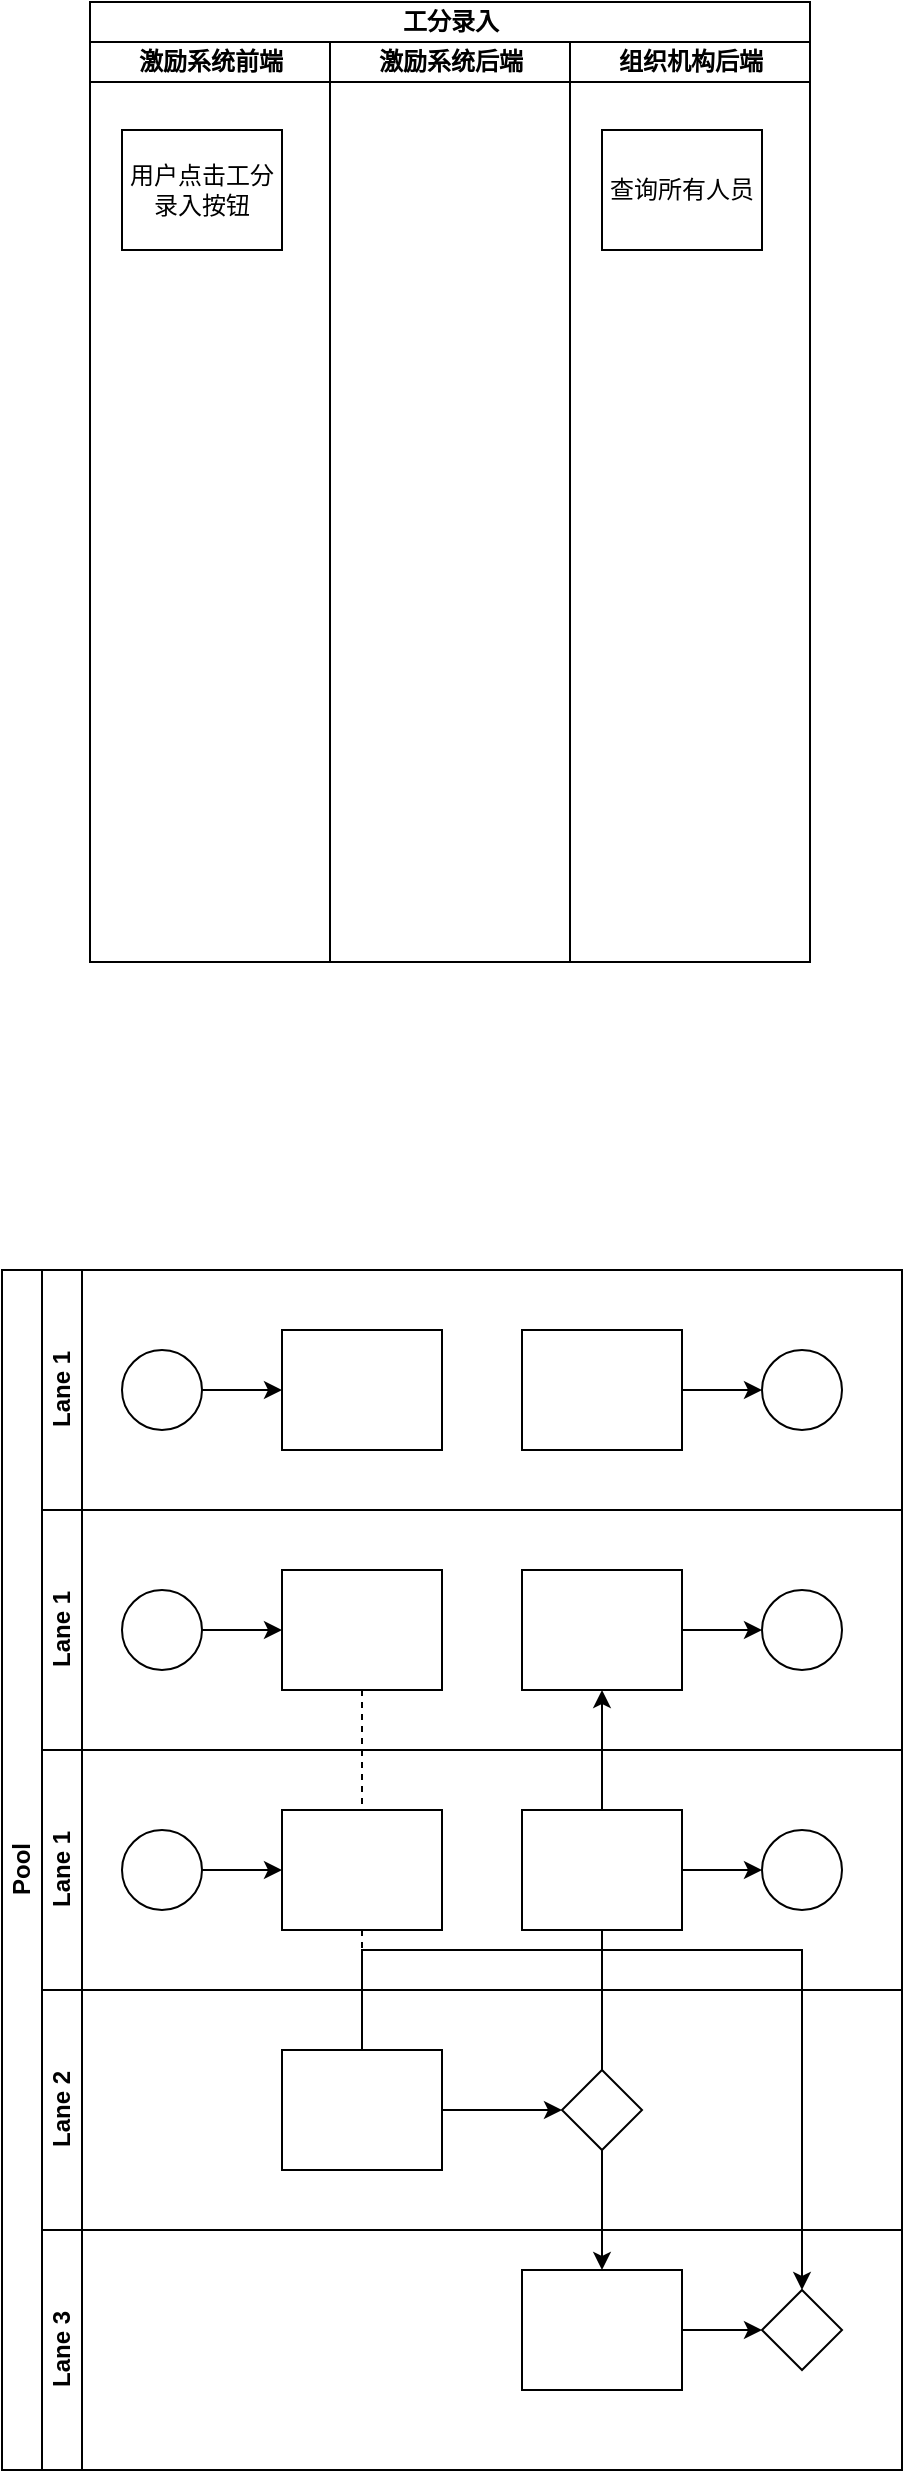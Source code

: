 <mxfile version="14.4.2" type="github">
  <diagram id="prtHgNgQTEPvFCAcTncT" name="Page-1">
    <mxGraphModel dx="1422" dy="1875" grid="1" gridSize="10" guides="1" tooltips="1" connect="1" arrows="1" fold="1" page="1" pageScale="1" pageWidth="827" pageHeight="1169" math="0" shadow="0">
      <root>
        <mxCell id="0" />
        <mxCell id="1" parent="0" />
        <mxCell id="dNxyNK7c78bLwvsdeMH5-19" value="Pool" style="swimlane;html=1;childLayout=stackLayout;resizeParent=1;resizeParentMax=0;horizontal=0;startSize=20;horizontalStack=0;direction=east;" parent="1" vertex="1">
          <mxGeometry x="190" y="50" width="450" height="600" as="geometry" />
        </mxCell>
        <mxCell id="dNxyNK7c78bLwvsdeMH5-27" value="" style="edgeStyle=orthogonalEdgeStyle;rounded=0;orthogonalLoop=1;jettySize=auto;html=1;dashed=1;endArrow=none;endFill=0;" parent="dNxyNK7c78bLwvsdeMH5-19" source="dNxyNK7c78bLwvsdeMH5-24" target="dNxyNK7c78bLwvsdeMH5-26" edge="1">
          <mxGeometry relative="1" as="geometry" />
        </mxCell>
        <mxCell id="dNxyNK7c78bLwvsdeMH5-31" style="edgeStyle=orthogonalEdgeStyle;rounded=0;orthogonalLoop=1;jettySize=auto;html=1;endArrow=classic;endFill=1;" parent="dNxyNK7c78bLwvsdeMH5-19" source="dNxyNK7c78bLwvsdeMH5-28" target="dNxyNK7c78bLwvsdeMH5-30" edge="1">
          <mxGeometry relative="1" as="geometry" />
        </mxCell>
        <mxCell id="dNxyNK7c78bLwvsdeMH5-35" style="edgeStyle=orthogonalEdgeStyle;rounded=0;orthogonalLoop=1;jettySize=auto;html=1;endArrow=classic;endFill=1;" parent="dNxyNK7c78bLwvsdeMH5-19" source="dNxyNK7c78bLwvsdeMH5-28" target="dNxyNK7c78bLwvsdeMH5-34" edge="1">
          <mxGeometry relative="1" as="geometry" />
        </mxCell>
        <mxCell id="dNxyNK7c78bLwvsdeMH5-38" style="edgeStyle=orthogonalEdgeStyle;rounded=0;orthogonalLoop=1;jettySize=auto;html=1;endArrow=classic;endFill=1;" parent="dNxyNK7c78bLwvsdeMH5-19" source="dNxyNK7c78bLwvsdeMH5-26" target="dNxyNK7c78bLwvsdeMH5-36" edge="1">
          <mxGeometry relative="1" as="geometry">
            <Array as="points">
              <mxPoint x="180" y="340" />
              <mxPoint x="400" y="340" />
            </Array>
          </mxGeometry>
        </mxCell>
        <mxCell id="nZk0RS3VTi37WjkvXvWl-8" value="Lane 1" style="swimlane;html=1;startSize=20;horizontal=0;" vertex="1" parent="dNxyNK7c78bLwvsdeMH5-19">
          <mxGeometry x="20" width="430" height="120" as="geometry" />
        </mxCell>
        <mxCell id="nZk0RS3VTi37WjkvXvWl-9" value="" style="edgeStyle=orthogonalEdgeStyle;rounded=0;orthogonalLoop=1;jettySize=auto;html=1;" edge="1" parent="nZk0RS3VTi37WjkvXvWl-8" source="nZk0RS3VTi37WjkvXvWl-10" target="nZk0RS3VTi37WjkvXvWl-11">
          <mxGeometry relative="1" as="geometry" />
        </mxCell>
        <mxCell id="nZk0RS3VTi37WjkvXvWl-10" value="" style="ellipse;whiteSpace=wrap;html=1;" vertex="1" parent="nZk0RS3VTi37WjkvXvWl-8">
          <mxGeometry x="40" y="40" width="40" height="40" as="geometry" />
        </mxCell>
        <mxCell id="nZk0RS3VTi37WjkvXvWl-11" value="" style="rounded=0;whiteSpace=wrap;html=1;fontFamily=Helvetica;fontSize=12;fontColor=#000000;align=center;" vertex="1" parent="nZk0RS3VTi37WjkvXvWl-8">
          <mxGeometry x="120" y="30" width="80" height="60" as="geometry" />
        </mxCell>
        <mxCell id="nZk0RS3VTi37WjkvXvWl-12" value="" style="edgeStyle=orthogonalEdgeStyle;rounded=0;orthogonalLoop=1;jettySize=auto;html=1;endArrow=classic;endFill=1;" edge="1" parent="nZk0RS3VTi37WjkvXvWl-8" source="nZk0RS3VTi37WjkvXvWl-13" target="nZk0RS3VTi37WjkvXvWl-14">
          <mxGeometry relative="1" as="geometry" />
        </mxCell>
        <mxCell id="nZk0RS3VTi37WjkvXvWl-13" value="" style="rounded=0;whiteSpace=wrap;html=1;fontFamily=Helvetica;fontSize=12;fontColor=#000000;align=center;" vertex="1" parent="nZk0RS3VTi37WjkvXvWl-8">
          <mxGeometry x="240" y="30" width="80" height="60" as="geometry" />
        </mxCell>
        <mxCell id="nZk0RS3VTi37WjkvXvWl-14" value="" style="ellipse;whiteSpace=wrap;html=1;" vertex="1" parent="nZk0RS3VTi37WjkvXvWl-8">
          <mxGeometry x="360" y="40" width="40" height="40" as="geometry" />
        </mxCell>
        <mxCell id="dNxyNK7c78bLwvsdeMH5-20" value="Lane 1" style="swimlane;html=1;startSize=20;horizontal=0;" parent="dNxyNK7c78bLwvsdeMH5-19" vertex="1">
          <mxGeometry x="20" y="120" width="430" height="120" as="geometry" />
        </mxCell>
        <mxCell id="dNxyNK7c78bLwvsdeMH5-25" value="" style="edgeStyle=orthogonalEdgeStyle;rounded=0;orthogonalLoop=1;jettySize=auto;html=1;" parent="dNxyNK7c78bLwvsdeMH5-20" source="dNxyNK7c78bLwvsdeMH5-23" target="dNxyNK7c78bLwvsdeMH5-24" edge="1">
          <mxGeometry relative="1" as="geometry" />
        </mxCell>
        <mxCell id="dNxyNK7c78bLwvsdeMH5-23" value="" style="ellipse;whiteSpace=wrap;html=1;" parent="dNxyNK7c78bLwvsdeMH5-20" vertex="1">
          <mxGeometry x="40" y="40" width="40" height="40" as="geometry" />
        </mxCell>
        <mxCell id="dNxyNK7c78bLwvsdeMH5-24" value="" style="rounded=0;whiteSpace=wrap;html=1;fontFamily=Helvetica;fontSize=12;fontColor=#000000;align=center;" parent="dNxyNK7c78bLwvsdeMH5-20" vertex="1">
          <mxGeometry x="120" y="30" width="80" height="60" as="geometry" />
        </mxCell>
        <mxCell id="dNxyNK7c78bLwvsdeMH5-33" value="" style="edgeStyle=orthogonalEdgeStyle;rounded=0;orthogonalLoop=1;jettySize=auto;html=1;endArrow=classic;endFill=1;" parent="dNxyNK7c78bLwvsdeMH5-20" source="dNxyNK7c78bLwvsdeMH5-30" target="dNxyNK7c78bLwvsdeMH5-32" edge="1">
          <mxGeometry relative="1" as="geometry" />
        </mxCell>
        <mxCell id="dNxyNK7c78bLwvsdeMH5-30" value="" style="rounded=0;whiteSpace=wrap;html=1;fontFamily=Helvetica;fontSize=12;fontColor=#000000;align=center;" parent="dNxyNK7c78bLwvsdeMH5-20" vertex="1">
          <mxGeometry x="240" y="30" width="80" height="60" as="geometry" />
        </mxCell>
        <mxCell id="dNxyNK7c78bLwvsdeMH5-32" value="" style="ellipse;whiteSpace=wrap;html=1;" parent="dNxyNK7c78bLwvsdeMH5-20" vertex="1">
          <mxGeometry x="360" y="40" width="40" height="40" as="geometry" />
        </mxCell>
        <mxCell id="nZk0RS3VTi37WjkvXvWl-1" value="Lane 1" style="swimlane;html=1;startSize=20;horizontal=0;" vertex="1" parent="dNxyNK7c78bLwvsdeMH5-19">
          <mxGeometry x="20" y="240" width="430" height="120" as="geometry" />
        </mxCell>
        <mxCell id="nZk0RS3VTi37WjkvXvWl-2" value="" style="edgeStyle=orthogonalEdgeStyle;rounded=0;orthogonalLoop=1;jettySize=auto;html=1;" edge="1" parent="nZk0RS3VTi37WjkvXvWl-1" source="nZk0RS3VTi37WjkvXvWl-3" target="nZk0RS3VTi37WjkvXvWl-4">
          <mxGeometry relative="1" as="geometry" />
        </mxCell>
        <mxCell id="nZk0RS3VTi37WjkvXvWl-3" value="" style="ellipse;whiteSpace=wrap;html=1;" vertex="1" parent="nZk0RS3VTi37WjkvXvWl-1">
          <mxGeometry x="40" y="40" width="40" height="40" as="geometry" />
        </mxCell>
        <mxCell id="nZk0RS3VTi37WjkvXvWl-4" value="" style="rounded=0;whiteSpace=wrap;html=1;fontFamily=Helvetica;fontSize=12;fontColor=#000000;align=center;" vertex="1" parent="nZk0RS3VTi37WjkvXvWl-1">
          <mxGeometry x="120" y="30" width="80" height="60" as="geometry" />
        </mxCell>
        <mxCell id="nZk0RS3VTi37WjkvXvWl-5" value="" style="edgeStyle=orthogonalEdgeStyle;rounded=0;orthogonalLoop=1;jettySize=auto;html=1;endArrow=classic;endFill=1;" edge="1" parent="nZk0RS3VTi37WjkvXvWl-1" source="nZk0RS3VTi37WjkvXvWl-6" target="nZk0RS3VTi37WjkvXvWl-7">
          <mxGeometry relative="1" as="geometry" />
        </mxCell>
        <mxCell id="nZk0RS3VTi37WjkvXvWl-6" value="" style="rounded=0;whiteSpace=wrap;html=1;fontFamily=Helvetica;fontSize=12;fontColor=#000000;align=center;" vertex="1" parent="nZk0RS3VTi37WjkvXvWl-1">
          <mxGeometry x="240" y="30" width="80" height="60" as="geometry" />
        </mxCell>
        <mxCell id="nZk0RS3VTi37WjkvXvWl-7" value="" style="ellipse;whiteSpace=wrap;html=1;" vertex="1" parent="nZk0RS3VTi37WjkvXvWl-1">
          <mxGeometry x="360" y="40" width="40" height="40" as="geometry" />
        </mxCell>
        <mxCell id="dNxyNK7c78bLwvsdeMH5-21" value="Lane 2" style="swimlane;html=1;startSize=20;horizontal=0;" parent="dNxyNK7c78bLwvsdeMH5-19" vertex="1">
          <mxGeometry x="20" y="360" width="430" height="120" as="geometry" />
        </mxCell>
        <mxCell id="dNxyNK7c78bLwvsdeMH5-29" value="" style="edgeStyle=orthogonalEdgeStyle;rounded=0;orthogonalLoop=1;jettySize=auto;html=1;endArrow=classic;endFill=1;" parent="dNxyNK7c78bLwvsdeMH5-21" source="dNxyNK7c78bLwvsdeMH5-26" target="dNxyNK7c78bLwvsdeMH5-28" edge="1">
          <mxGeometry relative="1" as="geometry" />
        </mxCell>
        <mxCell id="dNxyNK7c78bLwvsdeMH5-26" value="" style="rounded=0;whiteSpace=wrap;html=1;fontFamily=Helvetica;fontSize=12;fontColor=#000000;align=center;" parent="dNxyNK7c78bLwvsdeMH5-21" vertex="1">
          <mxGeometry x="120" y="30" width="80" height="60" as="geometry" />
        </mxCell>
        <mxCell id="dNxyNK7c78bLwvsdeMH5-28" value="" style="rhombus;whiteSpace=wrap;html=1;fontFamily=Helvetica;fontSize=12;fontColor=#000000;align=center;" parent="dNxyNK7c78bLwvsdeMH5-21" vertex="1">
          <mxGeometry x="260" y="40" width="40" height="40" as="geometry" />
        </mxCell>
        <mxCell id="dNxyNK7c78bLwvsdeMH5-22" value="Lane 3" style="swimlane;html=1;startSize=20;horizontal=0;" parent="dNxyNK7c78bLwvsdeMH5-19" vertex="1">
          <mxGeometry x="20" y="480" width="430" height="120" as="geometry" />
        </mxCell>
        <mxCell id="dNxyNK7c78bLwvsdeMH5-37" value="" style="edgeStyle=orthogonalEdgeStyle;rounded=0;orthogonalLoop=1;jettySize=auto;html=1;endArrow=classic;endFill=1;" parent="dNxyNK7c78bLwvsdeMH5-22" source="dNxyNK7c78bLwvsdeMH5-34" target="dNxyNK7c78bLwvsdeMH5-36" edge="1">
          <mxGeometry relative="1" as="geometry" />
        </mxCell>
        <mxCell id="dNxyNK7c78bLwvsdeMH5-34" value="" style="rounded=0;whiteSpace=wrap;html=1;fontFamily=Helvetica;fontSize=12;fontColor=#000000;align=center;" parent="dNxyNK7c78bLwvsdeMH5-22" vertex="1">
          <mxGeometry x="240" y="20" width="80" height="60" as="geometry" />
        </mxCell>
        <mxCell id="dNxyNK7c78bLwvsdeMH5-36" value="" style="rhombus;whiteSpace=wrap;html=1;fontFamily=Helvetica;fontSize=12;fontColor=#000000;align=center;" parent="dNxyNK7c78bLwvsdeMH5-22" vertex="1">
          <mxGeometry x="360" y="30" width="40" height="40" as="geometry" />
        </mxCell>
        <mxCell id="nZk0RS3VTi37WjkvXvWl-15" value="工分录入" style="swimlane;html=1;childLayout=stackLayout;resizeParent=1;resizeParentMax=0;startSize=20;" vertex="1" parent="1">
          <mxGeometry x="234" y="-584" width="360" height="480" as="geometry" />
        </mxCell>
        <mxCell id="nZk0RS3VTi37WjkvXvWl-16" value="激励系统前端" style="swimlane;html=1;startSize=20;" vertex="1" parent="nZk0RS3VTi37WjkvXvWl-15">
          <mxGeometry y="20" width="120" height="460" as="geometry" />
        </mxCell>
        <mxCell id="nZk0RS3VTi37WjkvXvWl-20" value="用户点击工分录入按钮" style="rounded=0;whiteSpace=wrap;html=1;fontFamily=Helvetica;fontSize=12;fontColor=#000000;align=center;" vertex="1" parent="nZk0RS3VTi37WjkvXvWl-16">
          <mxGeometry x="16" y="44" width="80" height="60" as="geometry" />
        </mxCell>
        <mxCell id="nZk0RS3VTi37WjkvXvWl-17" value="激励系统后端" style="swimlane;html=1;startSize=20;" vertex="1" parent="nZk0RS3VTi37WjkvXvWl-15">
          <mxGeometry x="120" y="20" width="120" height="460" as="geometry" />
        </mxCell>
        <mxCell id="nZk0RS3VTi37WjkvXvWl-18" value="组织机构后端" style="swimlane;html=1;startSize=20;" vertex="1" parent="nZk0RS3VTi37WjkvXvWl-15">
          <mxGeometry x="240" y="20" width="120" height="460" as="geometry" />
        </mxCell>
        <mxCell id="nZk0RS3VTi37WjkvXvWl-21" value="查询所有人员" style="rounded=0;whiteSpace=wrap;html=1;fontFamily=Helvetica;fontSize=12;fontColor=#000000;align=center;" vertex="1" parent="nZk0RS3VTi37WjkvXvWl-18">
          <mxGeometry x="16" y="44" width="80" height="60" as="geometry" />
        </mxCell>
      </root>
    </mxGraphModel>
  </diagram>
</mxfile>

